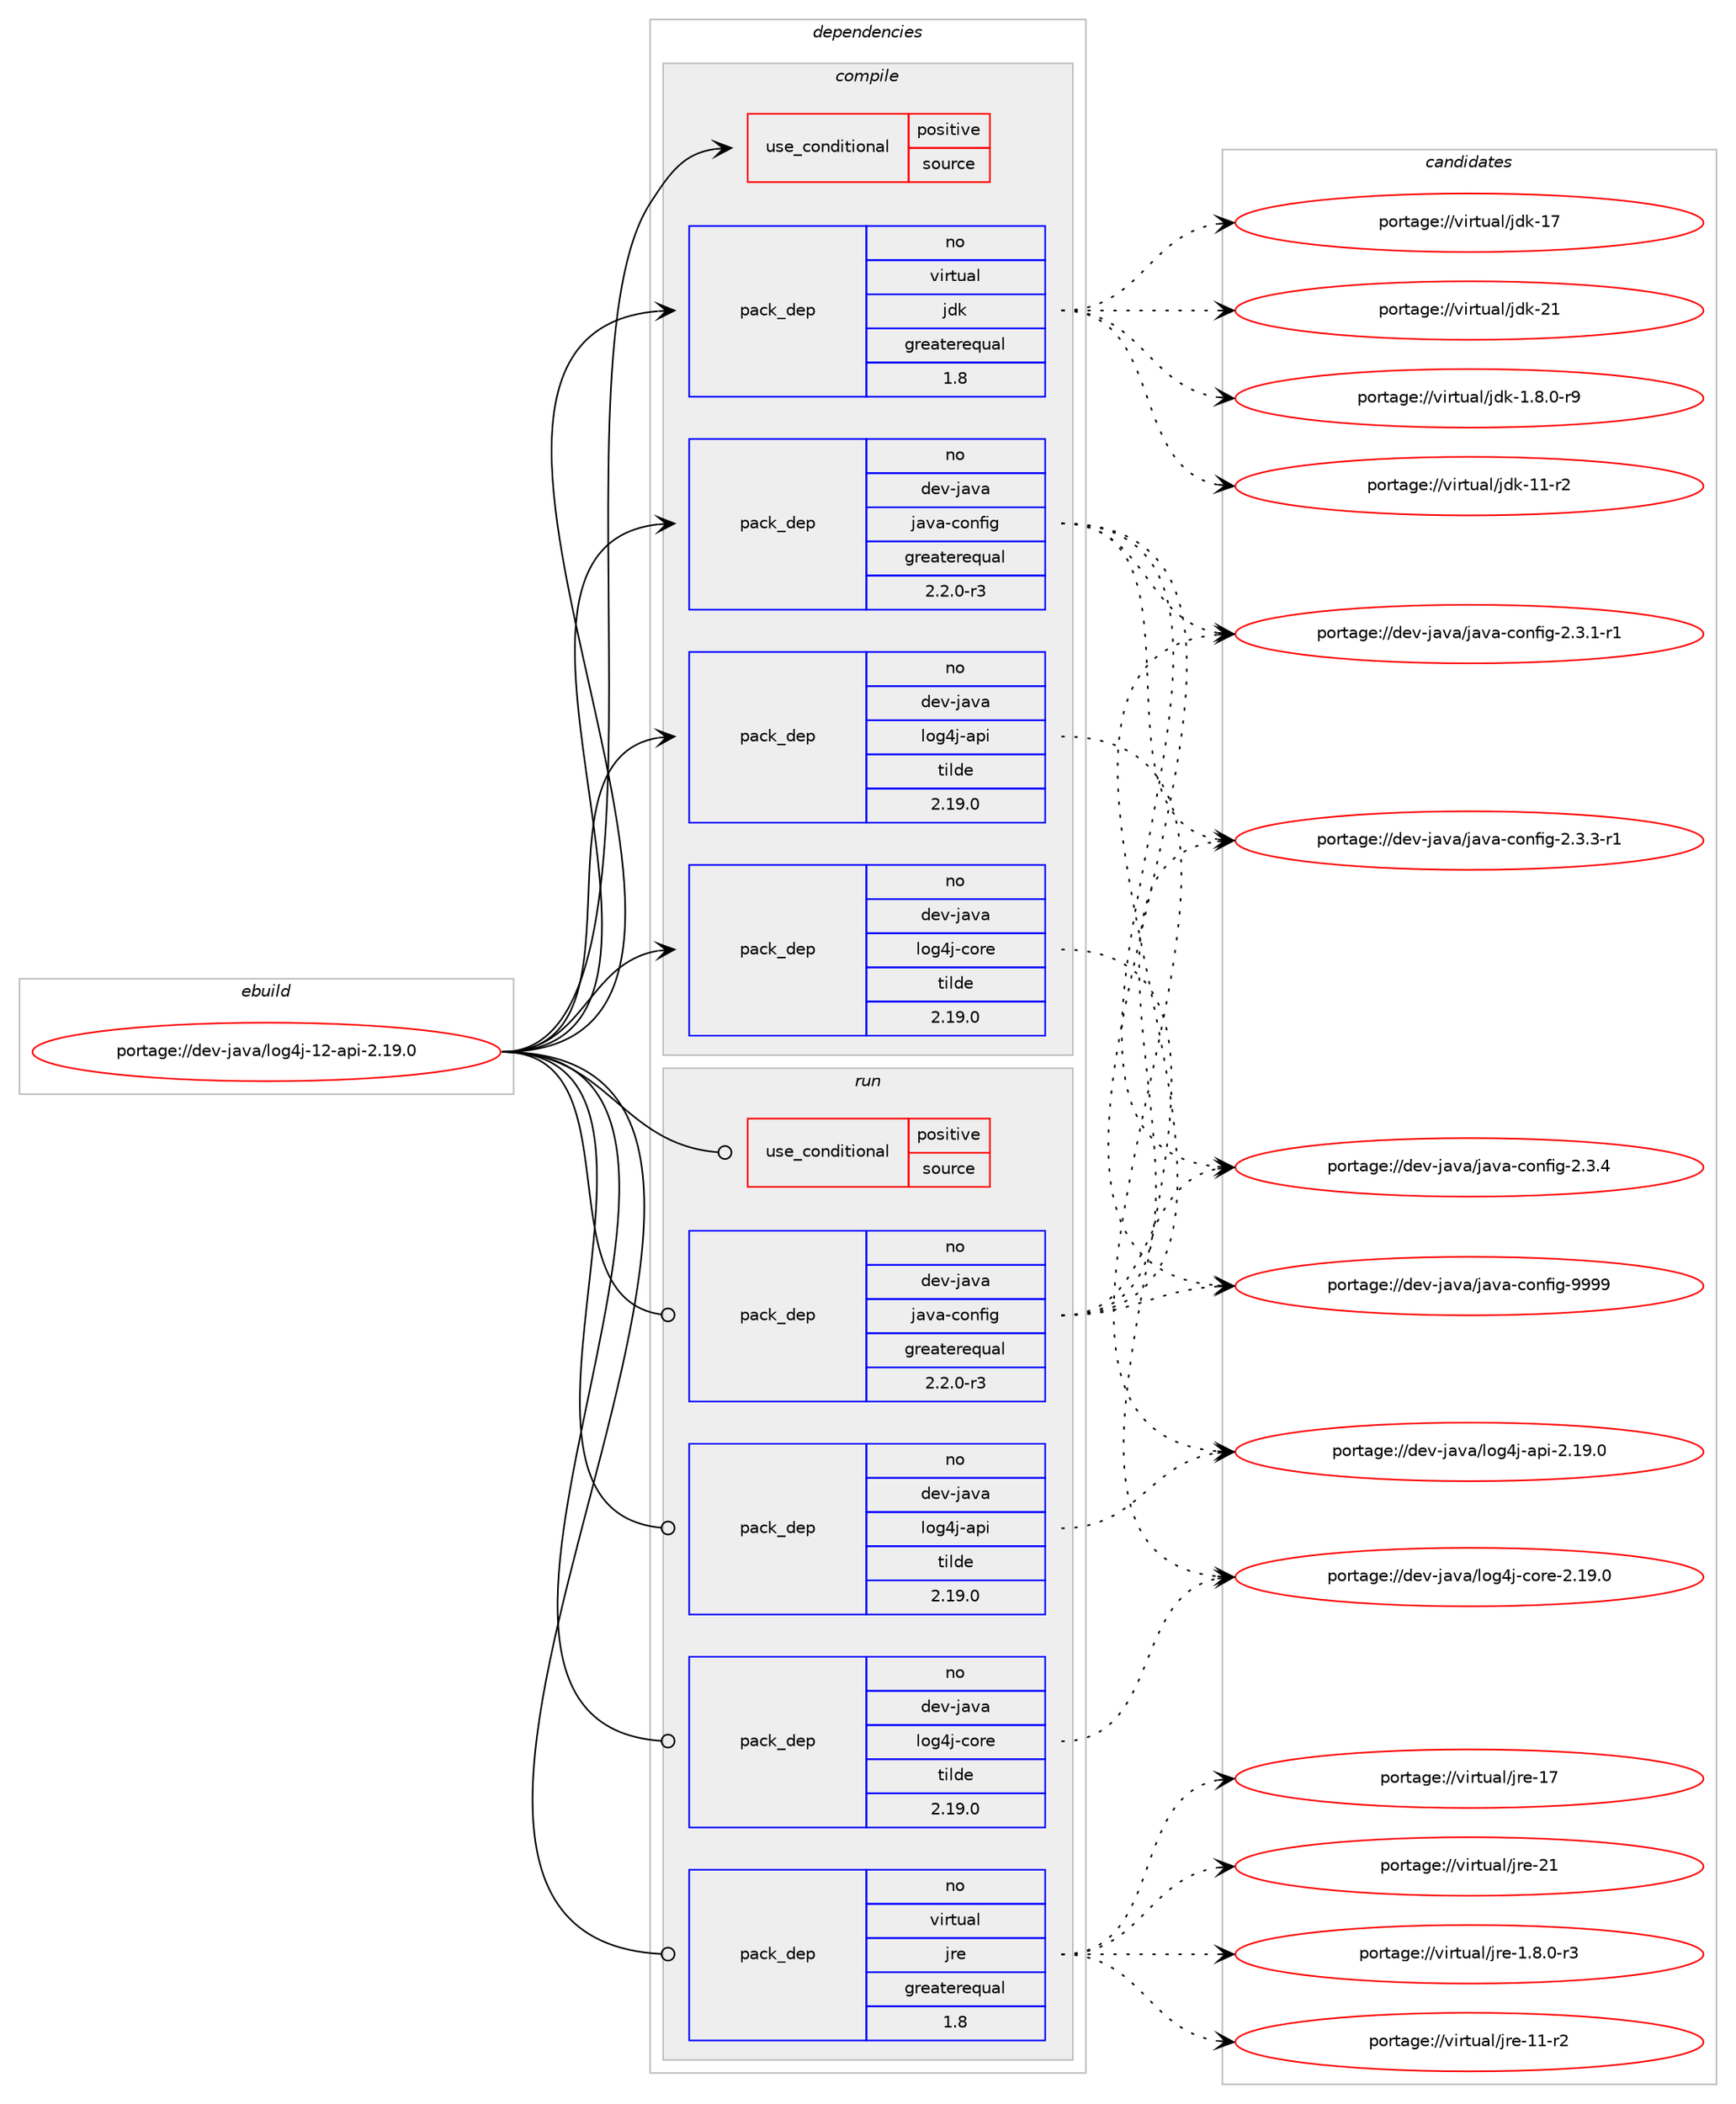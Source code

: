 digraph prolog {

# *************
# Graph options
# *************

newrank=true;
concentrate=true;
compound=true;
graph [rankdir=LR,fontname=Helvetica,fontsize=10,ranksep=1.5];#, ranksep=2.5, nodesep=0.2];
edge  [arrowhead=vee];
node  [fontname=Helvetica,fontsize=10];

# **********
# The ebuild
# **********

subgraph cluster_leftcol {
color=gray;
rank=same;
label=<<i>ebuild</i>>;
id [label="portage://dev-java/log4j-12-api-2.19.0", color=red, width=4, href="../dev-java/log4j-12-api-2.19.0.svg"];
}

# ****************
# The dependencies
# ****************

subgraph cluster_midcol {
color=gray;
label=<<i>dependencies</i>>;
subgraph cluster_compile {
fillcolor="#eeeeee";
style=filled;
label=<<i>compile</i>>;
subgraph cond21564 {
dependency48768 [label=<<TABLE BORDER="0" CELLBORDER="1" CELLSPACING="0" CELLPADDING="4"><TR><TD ROWSPAN="3" CELLPADDING="10">use_conditional</TD></TR><TR><TD>positive</TD></TR><TR><TD>source</TD></TR></TABLE>>, shape=none, color=red];
# *** BEGIN UNKNOWN DEPENDENCY TYPE (TODO) ***
# dependency48768 -> package_dependency(portage://dev-java/log4j-12-api-2.19.0,install,no,app-arch,zip,none,[,,],[],[])
# *** END UNKNOWN DEPENDENCY TYPE (TODO) ***

}
id:e -> dependency48768:w [weight=20,style="solid",arrowhead="vee"];
subgraph pack26178 {
dependency48769 [label=<<TABLE BORDER="0" CELLBORDER="1" CELLSPACING="0" CELLPADDING="4" WIDTH="220"><TR><TD ROWSPAN="6" CELLPADDING="30">pack_dep</TD></TR><TR><TD WIDTH="110">no</TD></TR><TR><TD>dev-java</TD></TR><TR><TD>java-config</TD></TR><TR><TD>greaterequal</TD></TR><TR><TD>2.2.0-r3</TD></TR></TABLE>>, shape=none, color=blue];
}
id:e -> dependency48769:w [weight=20,style="solid",arrowhead="vee"];
# *** BEGIN UNKNOWN DEPENDENCY TYPE (TODO) ***
# id -> package_dependency(portage://dev-java/log4j-12-api-2.19.0,install,no,dev-java,javax-jms-api,none,[,,],[slot(0)],[])
# *** END UNKNOWN DEPENDENCY TYPE (TODO) ***

subgraph pack26179 {
dependency48770 [label=<<TABLE BORDER="0" CELLBORDER="1" CELLSPACING="0" CELLPADDING="4" WIDTH="220"><TR><TD ROWSPAN="6" CELLPADDING="30">pack_dep</TD></TR><TR><TD WIDTH="110">no</TD></TR><TR><TD>dev-java</TD></TR><TR><TD>log4j-api</TD></TR><TR><TD>tilde</TD></TR><TR><TD>2.19.0</TD></TR></TABLE>>, shape=none, color=blue];
}
id:e -> dependency48770:w [weight=20,style="solid",arrowhead="vee"];
subgraph pack26180 {
dependency48771 [label=<<TABLE BORDER="0" CELLBORDER="1" CELLSPACING="0" CELLPADDING="4" WIDTH="220"><TR><TD ROWSPAN="6" CELLPADDING="30">pack_dep</TD></TR><TR><TD WIDTH="110">no</TD></TR><TR><TD>dev-java</TD></TR><TR><TD>log4j-core</TD></TR><TR><TD>tilde</TD></TR><TR><TD>2.19.0</TD></TR></TABLE>>, shape=none, color=blue];
}
id:e -> dependency48771:w [weight=20,style="solid",arrowhead="vee"];
subgraph pack26181 {
dependency48772 [label=<<TABLE BORDER="0" CELLBORDER="1" CELLSPACING="0" CELLPADDING="4" WIDTH="220"><TR><TD ROWSPAN="6" CELLPADDING="30">pack_dep</TD></TR><TR><TD WIDTH="110">no</TD></TR><TR><TD>virtual</TD></TR><TR><TD>jdk</TD></TR><TR><TD>greaterequal</TD></TR><TR><TD>1.8</TD></TR></TABLE>>, shape=none, color=blue];
}
id:e -> dependency48772:w [weight=20,style="solid",arrowhead="vee"];
}
subgraph cluster_compileandrun {
fillcolor="#eeeeee";
style=filled;
label=<<i>compile and run</i>>;
}
subgraph cluster_run {
fillcolor="#eeeeee";
style=filled;
label=<<i>run</i>>;
subgraph cond21565 {
dependency48773 [label=<<TABLE BORDER="0" CELLBORDER="1" CELLSPACING="0" CELLPADDING="4"><TR><TD ROWSPAN="3" CELLPADDING="10">use_conditional</TD></TR><TR><TD>positive</TD></TR><TR><TD>source</TD></TR></TABLE>>, shape=none, color=red];
# *** BEGIN UNKNOWN DEPENDENCY TYPE (TODO) ***
# dependency48773 -> package_dependency(portage://dev-java/log4j-12-api-2.19.0,run,no,app-arch,zip,none,[,,],[],[])
# *** END UNKNOWN DEPENDENCY TYPE (TODO) ***

}
id:e -> dependency48773:w [weight=20,style="solid",arrowhead="odot"];
subgraph pack26182 {
dependency48774 [label=<<TABLE BORDER="0" CELLBORDER="1" CELLSPACING="0" CELLPADDING="4" WIDTH="220"><TR><TD ROWSPAN="6" CELLPADDING="30">pack_dep</TD></TR><TR><TD WIDTH="110">no</TD></TR><TR><TD>dev-java</TD></TR><TR><TD>java-config</TD></TR><TR><TD>greaterequal</TD></TR><TR><TD>2.2.0-r3</TD></TR></TABLE>>, shape=none, color=blue];
}
id:e -> dependency48774:w [weight=20,style="solid",arrowhead="odot"];
subgraph pack26183 {
dependency48775 [label=<<TABLE BORDER="0" CELLBORDER="1" CELLSPACING="0" CELLPADDING="4" WIDTH="220"><TR><TD ROWSPAN="6" CELLPADDING="30">pack_dep</TD></TR><TR><TD WIDTH="110">no</TD></TR><TR><TD>dev-java</TD></TR><TR><TD>log4j-api</TD></TR><TR><TD>tilde</TD></TR><TR><TD>2.19.0</TD></TR></TABLE>>, shape=none, color=blue];
}
id:e -> dependency48775:w [weight=20,style="solid",arrowhead="odot"];
subgraph pack26184 {
dependency48776 [label=<<TABLE BORDER="0" CELLBORDER="1" CELLSPACING="0" CELLPADDING="4" WIDTH="220"><TR><TD ROWSPAN="6" CELLPADDING="30">pack_dep</TD></TR><TR><TD WIDTH="110">no</TD></TR><TR><TD>dev-java</TD></TR><TR><TD>log4j-core</TD></TR><TR><TD>tilde</TD></TR><TR><TD>2.19.0</TD></TR></TABLE>>, shape=none, color=blue];
}
id:e -> dependency48776:w [weight=20,style="solid",arrowhead="odot"];
subgraph pack26185 {
dependency48777 [label=<<TABLE BORDER="0" CELLBORDER="1" CELLSPACING="0" CELLPADDING="4" WIDTH="220"><TR><TD ROWSPAN="6" CELLPADDING="30">pack_dep</TD></TR><TR><TD WIDTH="110">no</TD></TR><TR><TD>virtual</TD></TR><TR><TD>jre</TD></TR><TR><TD>greaterequal</TD></TR><TR><TD>1.8</TD></TR></TABLE>>, shape=none, color=blue];
}
id:e -> dependency48777:w [weight=20,style="solid",arrowhead="odot"];
}
}

# **************
# The candidates
# **************

subgraph cluster_choices {
rank=same;
color=gray;
label=<<i>candidates</i>>;

subgraph choice26178 {
color=black;
nodesep=1;
choice10010111845106971189747106971189745991111101021051034550465146494511449 [label="portage://dev-java/java-config-2.3.1-r1", color=red, width=4,href="../dev-java/java-config-2.3.1-r1.svg"];
choice10010111845106971189747106971189745991111101021051034550465146514511449 [label="portage://dev-java/java-config-2.3.3-r1", color=red, width=4,href="../dev-java/java-config-2.3.3-r1.svg"];
choice1001011184510697118974710697118974599111110102105103455046514652 [label="portage://dev-java/java-config-2.3.4", color=red, width=4,href="../dev-java/java-config-2.3.4.svg"];
choice10010111845106971189747106971189745991111101021051034557575757 [label="portage://dev-java/java-config-9999", color=red, width=4,href="../dev-java/java-config-9999.svg"];
dependency48769:e -> choice10010111845106971189747106971189745991111101021051034550465146494511449:w [style=dotted,weight="100"];
dependency48769:e -> choice10010111845106971189747106971189745991111101021051034550465146514511449:w [style=dotted,weight="100"];
dependency48769:e -> choice1001011184510697118974710697118974599111110102105103455046514652:w [style=dotted,weight="100"];
dependency48769:e -> choice10010111845106971189747106971189745991111101021051034557575757:w [style=dotted,weight="100"];
}
subgraph choice26179 {
color=black;
nodesep=1;
choice1001011184510697118974710811110352106459711210545504649574648 [label="portage://dev-java/log4j-api-2.19.0", color=red, width=4,href="../dev-java/log4j-api-2.19.0.svg"];
dependency48770:e -> choice1001011184510697118974710811110352106459711210545504649574648:w [style=dotted,weight="100"];
}
subgraph choice26180 {
color=black;
nodesep=1;
choice1001011184510697118974710811110352106459911111410145504649574648 [label="portage://dev-java/log4j-core-2.19.0", color=red, width=4,href="../dev-java/log4j-core-2.19.0.svg"];
dependency48771:e -> choice1001011184510697118974710811110352106459911111410145504649574648:w [style=dotted,weight="100"];
}
subgraph choice26181 {
color=black;
nodesep=1;
choice11810511411611797108471061001074549465646484511457 [label="portage://virtual/jdk-1.8.0-r9", color=red, width=4,href="../virtual/jdk-1.8.0-r9.svg"];
choice11810511411611797108471061001074549494511450 [label="portage://virtual/jdk-11-r2", color=red, width=4,href="../virtual/jdk-11-r2.svg"];
choice1181051141161179710847106100107454955 [label="portage://virtual/jdk-17", color=red, width=4,href="../virtual/jdk-17.svg"];
choice1181051141161179710847106100107455049 [label="portage://virtual/jdk-21", color=red, width=4,href="../virtual/jdk-21.svg"];
dependency48772:e -> choice11810511411611797108471061001074549465646484511457:w [style=dotted,weight="100"];
dependency48772:e -> choice11810511411611797108471061001074549494511450:w [style=dotted,weight="100"];
dependency48772:e -> choice1181051141161179710847106100107454955:w [style=dotted,weight="100"];
dependency48772:e -> choice1181051141161179710847106100107455049:w [style=dotted,weight="100"];
}
subgraph choice26182 {
color=black;
nodesep=1;
choice10010111845106971189747106971189745991111101021051034550465146494511449 [label="portage://dev-java/java-config-2.3.1-r1", color=red, width=4,href="../dev-java/java-config-2.3.1-r1.svg"];
choice10010111845106971189747106971189745991111101021051034550465146514511449 [label="portage://dev-java/java-config-2.3.3-r1", color=red, width=4,href="../dev-java/java-config-2.3.3-r1.svg"];
choice1001011184510697118974710697118974599111110102105103455046514652 [label="portage://dev-java/java-config-2.3.4", color=red, width=4,href="../dev-java/java-config-2.3.4.svg"];
choice10010111845106971189747106971189745991111101021051034557575757 [label="portage://dev-java/java-config-9999", color=red, width=4,href="../dev-java/java-config-9999.svg"];
dependency48774:e -> choice10010111845106971189747106971189745991111101021051034550465146494511449:w [style=dotted,weight="100"];
dependency48774:e -> choice10010111845106971189747106971189745991111101021051034550465146514511449:w [style=dotted,weight="100"];
dependency48774:e -> choice1001011184510697118974710697118974599111110102105103455046514652:w [style=dotted,weight="100"];
dependency48774:e -> choice10010111845106971189747106971189745991111101021051034557575757:w [style=dotted,weight="100"];
}
subgraph choice26183 {
color=black;
nodesep=1;
choice1001011184510697118974710811110352106459711210545504649574648 [label="portage://dev-java/log4j-api-2.19.0", color=red, width=4,href="../dev-java/log4j-api-2.19.0.svg"];
dependency48775:e -> choice1001011184510697118974710811110352106459711210545504649574648:w [style=dotted,weight="100"];
}
subgraph choice26184 {
color=black;
nodesep=1;
choice1001011184510697118974710811110352106459911111410145504649574648 [label="portage://dev-java/log4j-core-2.19.0", color=red, width=4,href="../dev-java/log4j-core-2.19.0.svg"];
dependency48776:e -> choice1001011184510697118974710811110352106459911111410145504649574648:w [style=dotted,weight="100"];
}
subgraph choice26185 {
color=black;
nodesep=1;
choice11810511411611797108471061141014549465646484511451 [label="portage://virtual/jre-1.8.0-r3", color=red, width=4,href="../virtual/jre-1.8.0-r3.svg"];
choice11810511411611797108471061141014549494511450 [label="portage://virtual/jre-11-r2", color=red, width=4,href="../virtual/jre-11-r2.svg"];
choice1181051141161179710847106114101454955 [label="portage://virtual/jre-17", color=red, width=4,href="../virtual/jre-17.svg"];
choice1181051141161179710847106114101455049 [label="portage://virtual/jre-21", color=red, width=4,href="../virtual/jre-21.svg"];
dependency48777:e -> choice11810511411611797108471061141014549465646484511451:w [style=dotted,weight="100"];
dependency48777:e -> choice11810511411611797108471061141014549494511450:w [style=dotted,weight="100"];
dependency48777:e -> choice1181051141161179710847106114101454955:w [style=dotted,weight="100"];
dependency48777:e -> choice1181051141161179710847106114101455049:w [style=dotted,weight="100"];
}
}

}
